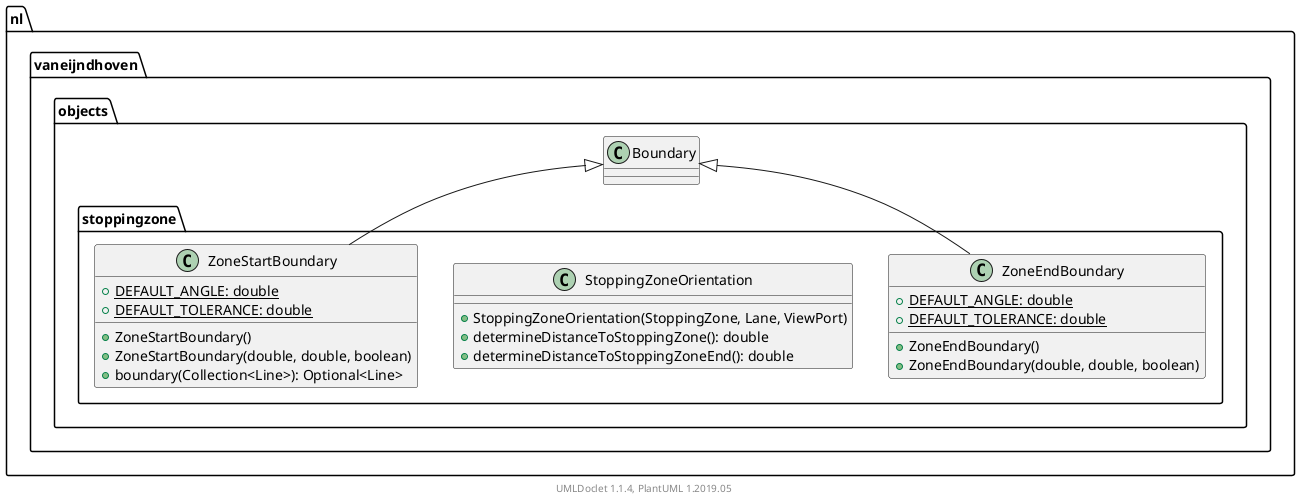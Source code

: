 @startuml

    namespace nl.vaneijndhoven.objects.stoppingzone {

        class ZoneEndBoundary [[ZoneEndBoundary.html]] {
            {static} +DEFAULT_ANGLE: double
            {static} +DEFAULT_TOLERANCE: double
            +ZoneEndBoundary()
            +ZoneEndBoundary(double, double, boolean)
        }

        class StoppingZoneOrientation [[StoppingZoneOrientation.html]] {
            +StoppingZoneOrientation(StoppingZone, Lane, ViewPort)
            +determineDistanceToStoppingZone(): double
            +determineDistanceToStoppingZoneEnd(): double
        }

        class ZoneStartBoundary [[ZoneStartBoundary.html]] {
            {static} +DEFAULT_ANGLE: double
            {static} +DEFAULT_TOLERANCE: double
            +ZoneStartBoundary()
            +ZoneStartBoundary(double, double, boolean)
            +boundary(Collection<Line>): Optional<Line>
        }

        class nl.vaneijndhoven.objects.Boundary
        nl.vaneijndhoven.objects.Boundary <|-- ZoneEndBoundary

        nl.vaneijndhoven.objects.Boundary <|-- ZoneStartBoundary

    }


    center footer UMLDoclet 1.1.4, PlantUML 1.2019.05
@enduml
